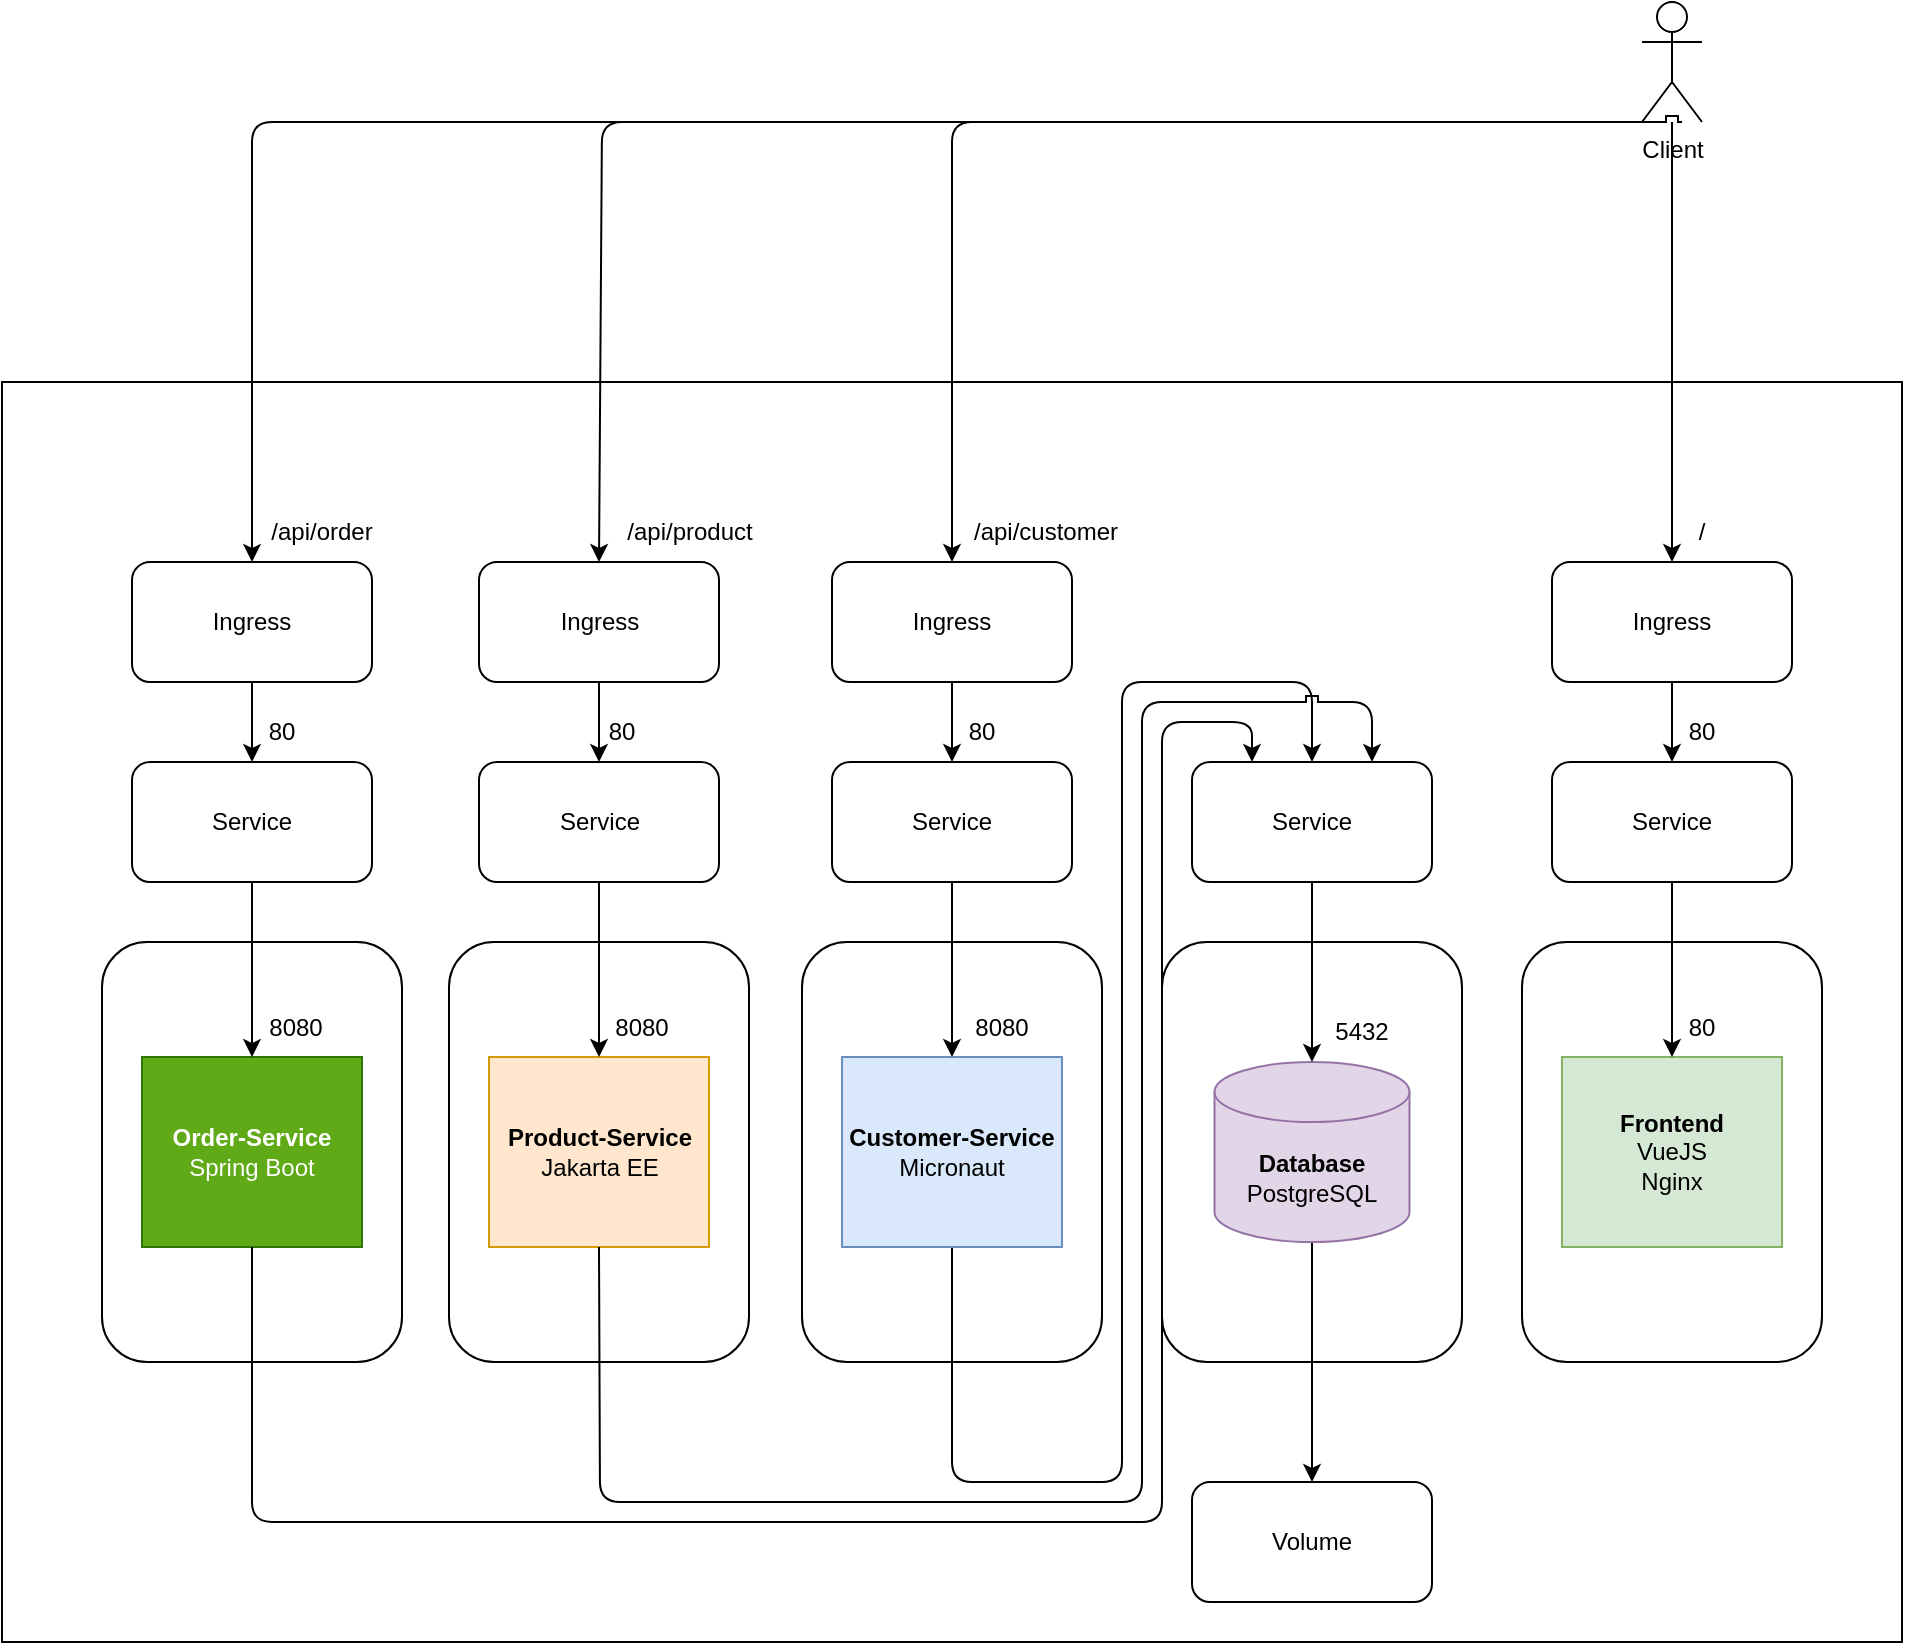 <mxfile>
    <diagram id="ts7t6q3u_cvq76lZ-yU0" name="Seite-1">
        <mxGraphModel dx="1477" dy="1169" grid="1" gridSize="10" guides="1" tooltips="1" connect="1" arrows="1" fold="1" page="1" pageScale="1" pageWidth="827" pageHeight="1169" math="0" shadow="0">
            <root>
                <mxCell id="0"/>
                <mxCell id="1" parent="0"/>
                <mxCell id="7" value="" style="rounded=0;whiteSpace=wrap;html=1;" vertex="1" parent="1">
                    <mxGeometry x="30" y="300" width="950" height="630" as="geometry"/>
                </mxCell>
                <mxCell id="27" style="edgeStyle=none;html=1;entryX=0.5;entryY=0;entryDx=0;entryDy=0;" edge="1" parent="1" source="3uSWhU95igFiWWhQqcm4-2" target="26">
                    <mxGeometry relative="1" as="geometry"/>
                </mxCell>
                <mxCell id="28" style="edgeStyle=none;html=1;entryX=0.5;entryY=0;entryDx=0;entryDy=0;jumpStyle=sharp;" edge="1" parent="1" target="25">
                    <mxGeometry relative="1" as="geometry">
                        <mxPoint x="870" y="170" as="sourcePoint"/>
                        <Array as="points">
                            <mxPoint x="505" y="170"/>
                        </Array>
                    </mxGeometry>
                </mxCell>
                <mxCell id="3uSWhU95igFiWWhQqcm4-2" value="Client" style="shape=umlActor;verticalLabelPosition=bottom;verticalAlign=top;html=1;outlineConnect=0;" parent="1" vertex="1">
                    <mxGeometry x="850" y="110" width="30" height="60" as="geometry"/>
                </mxCell>
                <mxCell id="8" value="" style="rounded=1;whiteSpace=wrap;html=1;" vertex="1" parent="1">
                    <mxGeometry x="80" y="580" width="150" height="210" as="geometry"/>
                </mxCell>
                <mxCell id="9" value="" style="rounded=1;whiteSpace=wrap;html=1;" vertex="1" parent="1">
                    <mxGeometry x="253.5" y="580" width="150" height="210" as="geometry"/>
                </mxCell>
                <mxCell id="10" value="" style="rounded=1;whiteSpace=wrap;html=1;" vertex="1" parent="1">
                    <mxGeometry x="430" y="580" width="150" height="210" as="geometry"/>
                </mxCell>
                <mxCell id="11" value="" style="rounded=1;whiteSpace=wrap;html=1;" vertex="1" parent="1">
                    <mxGeometry x="790" y="580" width="150" height="210" as="geometry"/>
                </mxCell>
                <mxCell id="12" value="" style="rounded=1;whiteSpace=wrap;html=1;" vertex="1" parent="1">
                    <mxGeometry x="610" y="580" width="150" height="210" as="geometry"/>
                </mxCell>
                <mxCell id="3uSWhU95igFiWWhQqcm4-7" value="&lt;b&gt;Order-Service&lt;br&gt;&lt;/b&gt;Spring Boot" style="rounded=0;whiteSpace=wrap;html=1;fillColor=#60a917;strokeColor=#2D7600;fontColor=#ffffff;" parent="1" vertex="1">
                    <mxGeometry x="100" y="637.5" width="110" height="95" as="geometry"/>
                </mxCell>
                <mxCell id="3uSWhU95igFiWWhQqcm4-9" value="&lt;b&gt;Product-Service&lt;br&gt;&lt;/b&gt;Jakarta EE" style="rounded=0;whiteSpace=wrap;html=1;fillColor=#ffe6cc;strokeColor=#d79b00;" parent="1" vertex="1">
                    <mxGeometry x="273.5" y="637.5" width="110" height="95" as="geometry"/>
                </mxCell>
                <mxCell id="56" style="edgeStyle=none;jumpStyle=sharp;html=1;exitX=0.5;exitY=1;exitDx=0;exitDy=0;entryX=0.5;entryY=0;entryDx=0;entryDy=0;" edge="1" parent="1" source="3uSWhU95igFiWWhQqcm4-11" target="20">
                    <mxGeometry relative="1" as="geometry">
                        <Array as="points">
                            <mxPoint x="505" y="850"/>
                            <mxPoint x="590" y="850"/>
                            <mxPoint x="590" y="450"/>
                            <mxPoint x="685" y="450"/>
                        </Array>
                    </mxGeometry>
                </mxCell>
                <mxCell id="3uSWhU95igFiWWhQqcm4-11" value="&lt;b&gt;Customer-Service&lt;br&gt;&lt;/b&gt;Micronaut" style="rounded=0;whiteSpace=wrap;html=1;fillColor=#dae8fc;strokeColor=#6c8ebf;" parent="1" vertex="1">
                    <mxGeometry x="450" y="637.5" width="110" height="95" as="geometry"/>
                </mxCell>
                <mxCell id="16" style="edgeStyle=none;html=1;exitX=0.5;exitY=1;exitDx=0;exitDy=0;exitPerimeter=0;" edge="1" parent="1" source="3uSWhU95igFiWWhQqcm4-6" target="15">
                    <mxGeometry relative="1" as="geometry"/>
                </mxCell>
                <mxCell id="3uSWhU95igFiWWhQqcm4-1" value="&lt;b&gt;Frontend&lt;/b&gt;&lt;br&gt;VueJS&lt;br&gt;Nginx" style="rounded=0;whiteSpace=wrap;html=1;fillColor=#d5e8d4;strokeColor=#82b366;" parent="1" vertex="1">
                    <mxGeometry x="810" y="637.5" width="110" height="95" as="geometry"/>
                </mxCell>
                <mxCell id="3uSWhU95igFiWWhQqcm4-6" value="&lt;b&gt;Database&lt;/b&gt;&lt;br&gt;PostgreSQL" style="shape=cylinder3;whiteSpace=wrap;html=1;boundedLbl=1;backgroundOutline=1;size=15;fillColor=#e1d5e7;strokeColor=#9673a6;" parent="1" vertex="1">
                    <mxGeometry x="636.25" y="640" width="97.5" height="90" as="geometry"/>
                </mxCell>
                <mxCell id="15" value="Volume" style="rounded=1;whiteSpace=wrap;html=1;" vertex="1" parent="1">
                    <mxGeometry x="625" y="850" width="120" height="60" as="geometry"/>
                </mxCell>
                <mxCell id="47" value="" style="edgeStyle=none;jumpStyle=sharp;html=1;" edge="1" parent="1" source="17" target="3uSWhU95igFiWWhQqcm4-7">
                    <mxGeometry relative="1" as="geometry"/>
                </mxCell>
                <mxCell id="17" value="Service" style="rounded=1;whiteSpace=wrap;html=1;" vertex="1" parent="1">
                    <mxGeometry x="95" y="490" width="120" height="60" as="geometry"/>
                </mxCell>
                <mxCell id="48" value="" style="edgeStyle=none;jumpStyle=sharp;html=1;" edge="1" parent="1" source="18" target="3uSWhU95igFiWWhQqcm4-9">
                    <mxGeometry relative="1" as="geometry"/>
                </mxCell>
                <mxCell id="18" value="Service" style="rounded=1;whiteSpace=wrap;html=1;" vertex="1" parent="1">
                    <mxGeometry x="268.5" y="490" width="120" height="60" as="geometry"/>
                </mxCell>
                <mxCell id="49" value="" style="edgeStyle=none;jumpStyle=sharp;html=1;" edge="1" parent="1" source="19" target="3uSWhU95igFiWWhQqcm4-11">
                    <mxGeometry relative="1" as="geometry"/>
                </mxCell>
                <mxCell id="19" value="Service" style="rounded=1;whiteSpace=wrap;html=1;" vertex="1" parent="1">
                    <mxGeometry x="445" y="490" width="120" height="60" as="geometry"/>
                </mxCell>
                <mxCell id="50" value="" style="edgeStyle=none;jumpStyle=sharp;html=1;" edge="1" parent="1" source="20" target="3uSWhU95igFiWWhQqcm4-6">
                    <mxGeometry relative="1" as="geometry"/>
                </mxCell>
                <mxCell id="20" value="Service" style="rounded=1;whiteSpace=wrap;html=1;" vertex="1" parent="1">
                    <mxGeometry x="625" y="490" width="120" height="60" as="geometry"/>
                </mxCell>
                <mxCell id="51" value="" style="edgeStyle=none;jumpStyle=sharp;html=1;" edge="1" parent="1" source="21" target="3uSWhU95igFiWWhQqcm4-1">
                    <mxGeometry relative="1" as="geometry"/>
                </mxCell>
                <mxCell id="21" value="Service" style="rounded=1;whiteSpace=wrap;html=1;" vertex="1" parent="1">
                    <mxGeometry x="805" y="490" width="120" height="60" as="geometry"/>
                </mxCell>
                <mxCell id="41" value="" style="edgeStyle=none;jumpStyle=sharp;html=1;" edge="1" parent="1" source="22" target="17">
                    <mxGeometry relative="1" as="geometry"/>
                </mxCell>
                <mxCell id="22" value="Ingress" style="rounded=1;whiteSpace=wrap;html=1;" vertex="1" parent="1">
                    <mxGeometry x="95" y="390" width="120" height="60" as="geometry"/>
                </mxCell>
                <mxCell id="40" value="" style="edgeStyle=none;jumpStyle=sharp;html=1;" edge="1" parent="1" source="24" target="18">
                    <mxGeometry relative="1" as="geometry"/>
                </mxCell>
                <mxCell id="24" value="Ingress" style="rounded=1;whiteSpace=wrap;html=1;" vertex="1" parent="1">
                    <mxGeometry x="268.5" y="390" width="120" height="60" as="geometry"/>
                </mxCell>
                <mxCell id="39" value="" style="edgeStyle=none;jumpStyle=sharp;html=1;" edge="1" parent="1" source="25" target="19">
                    <mxGeometry relative="1" as="geometry"/>
                </mxCell>
                <mxCell id="25" value="Ingress" style="rounded=1;whiteSpace=wrap;html=1;" vertex="1" parent="1">
                    <mxGeometry x="445" y="390" width="120" height="60" as="geometry"/>
                </mxCell>
                <mxCell id="38" value="" style="edgeStyle=none;jumpStyle=sharp;html=1;" edge="1" parent="1" source="26" target="21">
                    <mxGeometry relative="1" as="geometry"/>
                </mxCell>
                <mxCell id="26" value="Ingress" style="rounded=1;whiteSpace=wrap;html=1;" vertex="1" parent="1">
                    <mxGeometry x="805" y="390" width="120" height="60" as="geometry"/>
                </mxCell>
                <mxCell id="29" style="edgeStyle=none;html=1;entryX=0.5;entryY=0;entryDx=0;entryDy=0;jumpStyle=sharp;" edge="1" parent="1" target="24">
                    <mxGeometry relative="1" as="geometry">
                        <mxPoint x="860" y="170" as="sourcePoint"/>
                        <mxPoint x="515" y="400" as="targetPoint"/>
                        <Array as="points">
                            <mxPoint x="330" y="170"/>
                        </Array>
                    </mxGeometry>
                </mxCell>
                <mxCell id="30" style="edgeStyle=none;html=1;exitX=0;exitY=1;exitDx=0;exitDy=0;exitPerimeter=0;entryX=0.5;entryY=0;entryDx=0;entryDy=0;jumpStyle=sharp;" edge="1" parent="1" source="3uSWhU95igFiWWhQqcm4-2" target="22">
                    <mxGeometry relative="1" as="geometry">
                        <mxPoint x="875" y="150" as="sourcePoint"/>
                        <mxPoint x="338.5" y="400" as="targetPoint"/>
                        <Array as="points">
                            <mxPoint x="155" y="170"/>
                        </Array>
                    </mxGeometry>
                </mxCell>
                <mxCell id="34" value="/api/product" style="text;html=1;strokeColor=none;fillColor=none;align=center;verticalAlign=middle;whiteSpace=wrap;rounded=0;" vertex="1" parent="1">
                    <mxGeometry x="334" y="360" width="80" height="30" as="geometry"/>
                </mxCell>
                <mxCell id="35" value="/" style="text;html=1;strokeColor=none;fillColor=none;align=center;verticalAlign=middle;whiteSpace=wrap;rounded=0;" vertex="1" parent="1">
                    <mxGeometry x="870" y="360" width="20" height="30" as="geometry"/>
                </mxCell>
                <mxCell id="36" value="/api/customer" style="text;html=1;strokeColor=none;fillColor=none;align=center;verticalAlign=middle;whiteSpace=wrap;rounded=0;" vertex="1" parent="1">
                    <mxGeometry x="512" y="360" width="80" height="30" as="geometry"/>
                </mxCell>
                <mxCell id="37" value="/api/order" style="text;html=1;strokeColor=none;fillColor=none;align=center;verticalAlign=middle;whiteSpace=wrap;rounded=0;" vertex="1" parent="1">
                    <mxGeometry x="150" y="360" width="80" height="30" as="geometry"/>
                </mxCell>
                <mxCell id="42" value="80" style="text;html=1;strokeColor=none;fillColor=none;align=center;verticalAlign=middle;whiteSpace=wrap;rounded=0;" vertex="1" parent="1">
                    <mxGeometry x="150" y="460" width="40" height="30" as="geometry"/>
                </mxCell>
                <mxCell id="43" value="80" style="text;html=1;strokeColor=none;fillColor=none;align=center;verticalAlign=middle;whiteSpace=wrap;rounded=0;" vertex="1" parent="1">
                    <mxGeometry x="320" y="460" width="40" height="30" as="geometry"/>
                </mxCell>
                <mxCell id="44" value="80" style="text;html=1;strokeColor=none;fillColor=none;align=center;verticalAlign=middle;whiteSpace=wrap;rounded=0;" vertex="1" parent="1">
                    <mxGeometry x="500" y="460" width="40" height="30" as="geometry"/>
                </mxCell>
                <mxCell id="45" value="80" style="text;html=1;strokeColor=none;fillColor=none;align=center;verticalAlign=middle;whiteSpace=wrap;rounded=0;" vertex="1" parent="1">
                    <mxGeometry x="860" y="460" width="40" height="30" as="geometry"/>
                </mxCell>
                <mxCell id="46" value="8080" style="text;html=1;strokeColor=none;fillColor=none;align=center;verticalAlign=middle;whiteSpace=wrap;rounded=0;" vertex="1" parent="1">
                    <mxGeometry x="157" y="607.5" width="40" height="30" as="geometry"/>
                </mxCell>
                <mxCell id="52" value="8080" style="text;html=1;strokeColor=none;fillColor=none;align=center;verticalAlign=middle;whiteSpace=wrap;rounded=0;" vertex="1" parent="1">
                    <mxGeometry x="330" y="608" width="40" height="30" as="geometry"/>
                </mxCell>
                <mxCell id="53" value="8080" style="text;html=1;strokeColor=none;fillColor=none;align=center;verticalAlign=middle;whiteSpace=wrap;rounded=0;" vertex="1" parent="1">
                    <mxGeometry x="510" y="607.5" width="40" height="30" as="geometry"/>
                </mxCell>
                <mxCell id="54" value="5432&lt;span style=&quot;color: rgba(0, 0, 0, 0); font-family: monospace; font-size: 0px; text-align: start;&quot;&gt;%3CmxGraphModel%3E%3Croot%3E%3CmxCell%20id%3D%220%22%2F%3E%3CmxCell%20id%3D%221%22%20parent%3D%220%22%2F%3E%3CmxCell%20id%3D%222%22%20value%3D%228080%22%20style%3D%22text%3Bhtml%3D1%3BstrokeColor%3Dnone%3BfillColor%3Dnone%3Balign%3Dcenter%3BverticalAlign%3Dmiddle%3BwhiteSpace%3Dwrap%3Brounded%3D0%3B%22%20vertex%3D%221%22%20parent%3D%221%22%3E%3CmxGeometry%20x%3D%22160%22%20y%3D%22607.5%22%20width%3D%2240%22%20height%3D%2230%22%20as%3D%22geometry%22%2F%3E%3C%2FmxCell%3E%3C%2Froot%3E%3C%2FmxGraphModel%3E&lt;/span&gt;" style="text;html=1;strokeColor=none;fillColor=none;align=center;verticalAlign=middle;whiteSpace=wrap;rounded=0;" vertex="1" parent="1">
                    <mxGeometry x="690" y="610" width="40" height="30" as="geometry"/>
                </mxCell>
                <mxCell id="55" value="80" style="text;html=1;strokeColor=none;fillColor=none;align=center;verticalAlign=middle;whiteSpace=wrap;rounded=0;" vertex="1" parent="1">
                    <mxGeometry x="860" y="608" width="40" height="30" as="geometry"/>
                </mxCell>
                <mxCell id="57" style="edgeStyle=none;jumpStyle=sharp;html=1;exitX=0.5;exitY=1;exitDx=0;exitDy=0;entryX=0.75;entryY=0;entryDx=0;entryDy=0;" edge="1" parent="1" source="3uSWhU95igFiWWhQqcm4-9" target="20">
                    <mxGeometry relative="1" as="geometry">
                        <mxPoint x="515" y="742.5" as="sourcePoint"/>
                        <mxPoint x="695" y="500" as="targetPoint"/>
                        <Array as="points">
                            <mxPoint x="329" y="860"/>
                            <mxPoint x="600" y="860"/>
                            <mxPoint x="600" y="460"/>
                            <mxPoint x="715" y="460"/>
                        </Array>
                    </mxGeometry>
                </mxCell>
                <mxCell id="59" style="edgeStyle=none;jumpStyle=sharp;html=1;exitX=0.5;exitY=1;exitDx=0;exitDy=0;entryX=0.25;entryY=0;entryDx=0;entryDy=0;" edge="1" parent="1" source="3uSWhU95igFiWWhQqcm4-7" target="20">
                    <mxGeometry relative="1" as="geometry">
                        <mxPoint x="338.5" y="742.5" as="sourcePoint"/>
                        <mxPoint x="725" y="500" as="targetPoint"/>
                        <Array as="points">
                            <mxPoint x="155" y="870"/>
                            <mxPoint x="610" y="870"/>
                            <mxPoint x="610" y="470"/>
                            <mxPoint x="655" y="470"/>
                        </Array>
                    </mxGeometry>
                </mxCell>
            </root>
        </mxGraphModel>
    </diagram>
</mxfile>